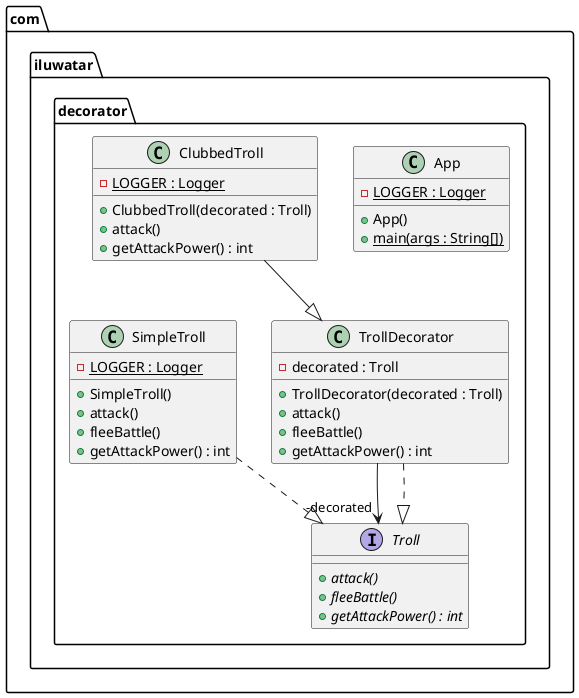 @startuml
package com.iluwatar.decorator {
  class App {
    - LOGGER : Logger {static}
    + App()
    + main(args : String[]) {static}
  }
  class ClubbedTroll {
    - LOGGER : Logger {static}
    + ClubbedTroll(decorated : Troll)
    + attack()
    + getAttackPower() : int
  }
  class SimpleTroll {
    - LOGGER : Logger {static}
    + SimpleTroll()
    + attack()
    + fleeBattle()
    + getAttackPower() : int
  }
  interface Troll {
    + attack() {abstract}
    + fleeBattle() {abstract}
    + getAttackPower() : int {abstract}
  }
  class TrollDecorator {
    - decorated : Troll
    + TrollDecorator(decorated : Troll)
    + attack()
    + fleeBattle()
    + getAttackPower() : int
  }
}
TrollDecorator -->  "-decorated" Troll
ClubbedTroll --|> TrollDecorator 
SimpleTroll ..|> Troll 
TrollDecorator ..|> Troll 
@enduml